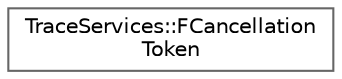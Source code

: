 digraph "Graphical Class Hierarchy"
{
 // INTERACTIVE_SVG=YES
 // LATEX_PDF_SIZE
  bgcolor="transparent";
  edge [fontname=Helvetica,fontsize=10,labelfontname=Helvetica,labelfontsize=10];
  node [fontname=Helvetica,fontsize=10,shape=box,height=0.2,width=0.4];
  rankdir="LR";
  Node0 [id="Node000000",label="TraceServices::FCancellation\lToken",height=0.2,width=0.4,color="grey40", fillcolor="white", style="filled",URL="$d7/db8/classTraceServices_1_1FCancellationToken.html",tooltip=" "];
}
